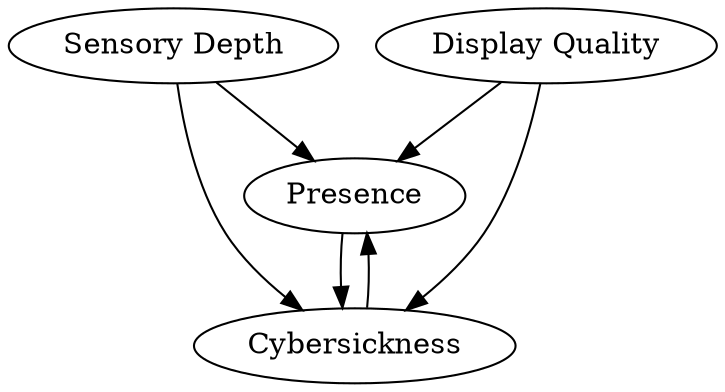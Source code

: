 digraph Liu_Uang_2011 {
"Presence" -> "Cybersickness" [type="sp"]
"Cybersickness" -> "Presence" [type="sp"]
"Sensory Depth" -> "Cybersickness" [type="sp"]
"Sensory Depth" -> "Presence" [type="sp"]
"Display Quality" -> "Cybersickness" [type="sp"]
"Display Quality" -> "Presence" [type="sp"]
}
